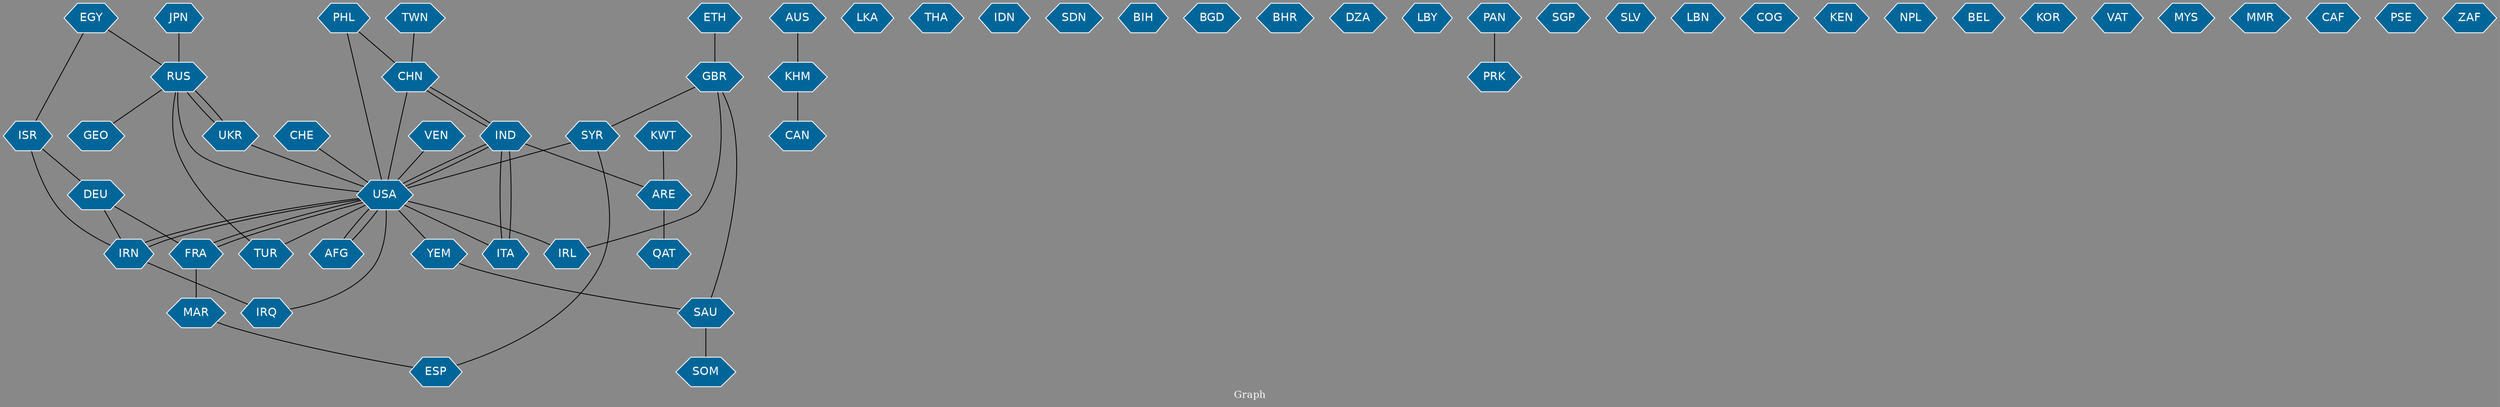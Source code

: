 // Countries together in item graph
graph {
	graph [bgcolor="#888888" fontcolor=white fontsize=12 label="Graph" outputorder=edgesfirst overlap=prism]
	node [color=white fillcolor="#006699" fontcolor=white fontname=Helvetica shape=hexagon style=filled]
	edge [arrowhead=open color=black fontcolor=white fontname=Courier fontsize=12]
		CHN [label=CHN]
		IND [label=IND]
		SAU [label=SAU]
		SYR [label=SYR]
		EGY [label=EGY]
		ISR [label=ISR]
		VEN [label=VEN]
		GBR [label=GBR]
		IRL [label=IRL]
		AUS [label=AUS]
		SOM [label=SOM]
		LKA [label=LKA]
		USA [label=USA]
		DEU [label=DEU]
		IRN [label=IRN]
		TUR [label=TUR]
		FRA [label=FRA]
		MAR [label=MAR]
		IRQ [label=IRQ]
		THA [label=THA]
		IDN [label=IDN]
		PHL [label=PHL]
		SDN [label=SDN]
		ETH [label=ETH]
		UKR [label=UKR]
		ITA [label=ITA]
		BIH [label=BIH]
		TWN [label=TWN]
		YEM [label=YEM]
		JPN [label=JPN]
		BGD [label=BGD]
		AFG [label=AFG]
		BHR [label=BHR]
		DZA [label=DZA]
		LBY [label=LBY]
		PAN [label=PAN]
		PRK [label=PRK]
		SGP [label=SGP]
		SLV [label=SLV]
		ARE [label=ARE]
		RUS [label=RUS]
		LBN [label=LBN]
		ESP [label=ESP]
		COG [label=COG]
		KWT [label=KWT]
		KEN [label=KEN]
		CAN [label=CAN]
		NPL [label=NPL]
		KHM [label=KHM]
		BEL [label=BEL]
		KOR [label=KOR]
		GEO [label=GEO]
		VAT [label=VAT]
		MYS [label=MYS]
		MMR [label=MMR]
		CAF [label=CAF]
		PSE [label=PSE]
		CHE [label=CHE]
		ZAF [label=ZAF]
		QAT [label=QAT]
			FRA -- USA [weight=1]
			DEU -- FRA [weight=1]
			TWN -- CHN [weight=2]
			ARE -- QAT [weight=1]
			USA -- AFG [weight=1]
			VEN -- USA [weight=3]
			PHL -- USA [weight=1]
			IND -- ITA [weight=3]
			IRN -- IRQ [weight=2]
			EGY -- RUS [weight=1]
			SYR -- USA [weight=1]
			IRQ -- USA [weight=1]
			KWT -- ARE [weight=1]
			RUS -- TUR [weight=1]
			ITA -- IND [weight=1]
			ETH -- GBR [weight=1]
			EGY -- ISR [weight=1]
			PAN -- PRK [weight=1]
			IND -- USA [weight=2]
			CHN -- IND [weight=1]
			USA -- IRL [weight=1]
			FRA -- MAR [weight=1]
			USA -- IND [weight=1]
			UKR -- RUS [weight=1]
			MAR -- ESP [weight=1]
			IND -- ARE [weight=1]
			AFG -- USA [weight=1]
			DEU -- IRN [weight=1]
			SAU -- SOM [weight=1]
			USA -- TUR [weight=1]
			KHM -- CAN [weight=1]
			USA -- YEM [weight=1]
			CHE -- USA [weight=1]
			ISR -- IRN [weight=1]
			GBR -- IRL [weight=1]
			RUS -- USA [weight=2]
			GBR -- SAU [weight=1]
			JPN -- RUS [weight=1]
			UKR -- USA [weight=1]
			RUS -- UKR [weight=1]
			USA -- FRA [weight=2]
			IRN -- USA [weight=1]
			USA -- ITA [weight=1]
			RUS -- GEO [weight=1]
			USA -- CHN [weight=3]
			ISR -- DEU [weight=1]
			PHL -- CHN [weight=1]
			IND -- CHN [weight=1]
			SYR -- ESP [weight=1]
			USA -- IRN [weight=1]
			AUS -- KHM [weight=1]
			GBR -- SYR [weight=1]
			YEM -- SAU [weight=1]
}